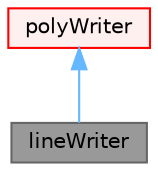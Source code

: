 digraph "lineWriter"
{
 // LATEX_PDF_SIZE
  bgcolor="transparent";
  edge [fontname=Helvetica,fontsize=10,labelfontname=Helvetica,labelfontsize=10];
  node [fontname=Helvetica,fontsize=10,shape=box,height=0.2,width=0.4];
  Node1 [id="Node000001",label="lineWriter",height=0.2,width=0.4,color="gray40", fillcolor="grey60", style="filled", fontcolor="black",tooltip="Write edge/points (optionally with fields) as a vtp file or a legacy vtk file."];
  Node2 -> Node1 [id="edge1_Node000001_Node000002",dir="back",color="steelblue1",style="solid",tooltip=" "];
  Node2 [id="Node000002",label="polyWriter",height=0.2,width=0.4,color="red", fillcolor="#FFF0F0", style="filled",URL="$classFoam_1_1vtk_1_1polyWriter.html",tooltip="Write faces/points (optionally with fields) as a vtp file or a legacy vtk file."];
}
